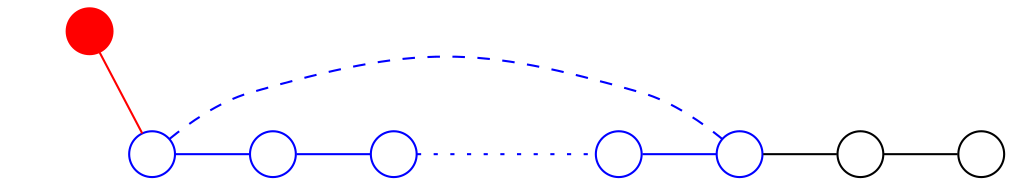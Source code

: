 graph G {
    node [label="", shape=circle, width=0.3];

    A -- B -- C [color=blue]
    C -- D [color=blue, style=dotted, label="               "]
    D -- E [color=blue]
    E -- F -- G
    A -- E [color=blue, style=dashed]
    A -- X [color=red]
    
    A, B, C, D, E [color=blue]
    X [style=filled, color=red];
    
    X -- T -- A [style=invis]
    T [style=invis]
    
    {rank=min; X}
    {rank=same; T, A, B, C, D, E, F, G}
}